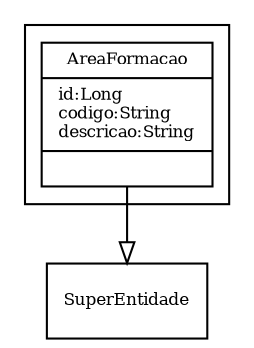 digraph G{
fontname = "Times-Roman"
fontsize = 8

node [
        fontname = "Times-Roman"
        fontsize = 8
        shape = "record"
]

edge [
        fontname = "Times-Roman"
        fontsize = 8
]

subgraph clusterAREA_DE_FORMACAO
{
AreaFormacao [label = "{AreaFormacao|id:Long\lcodigo:String\ldescricao:String\l|\l}"]
}
edge [ arrowhead = "empty" headlabel = "" taillabel = ""] AreaFormacao -> SuperEntidade
}
